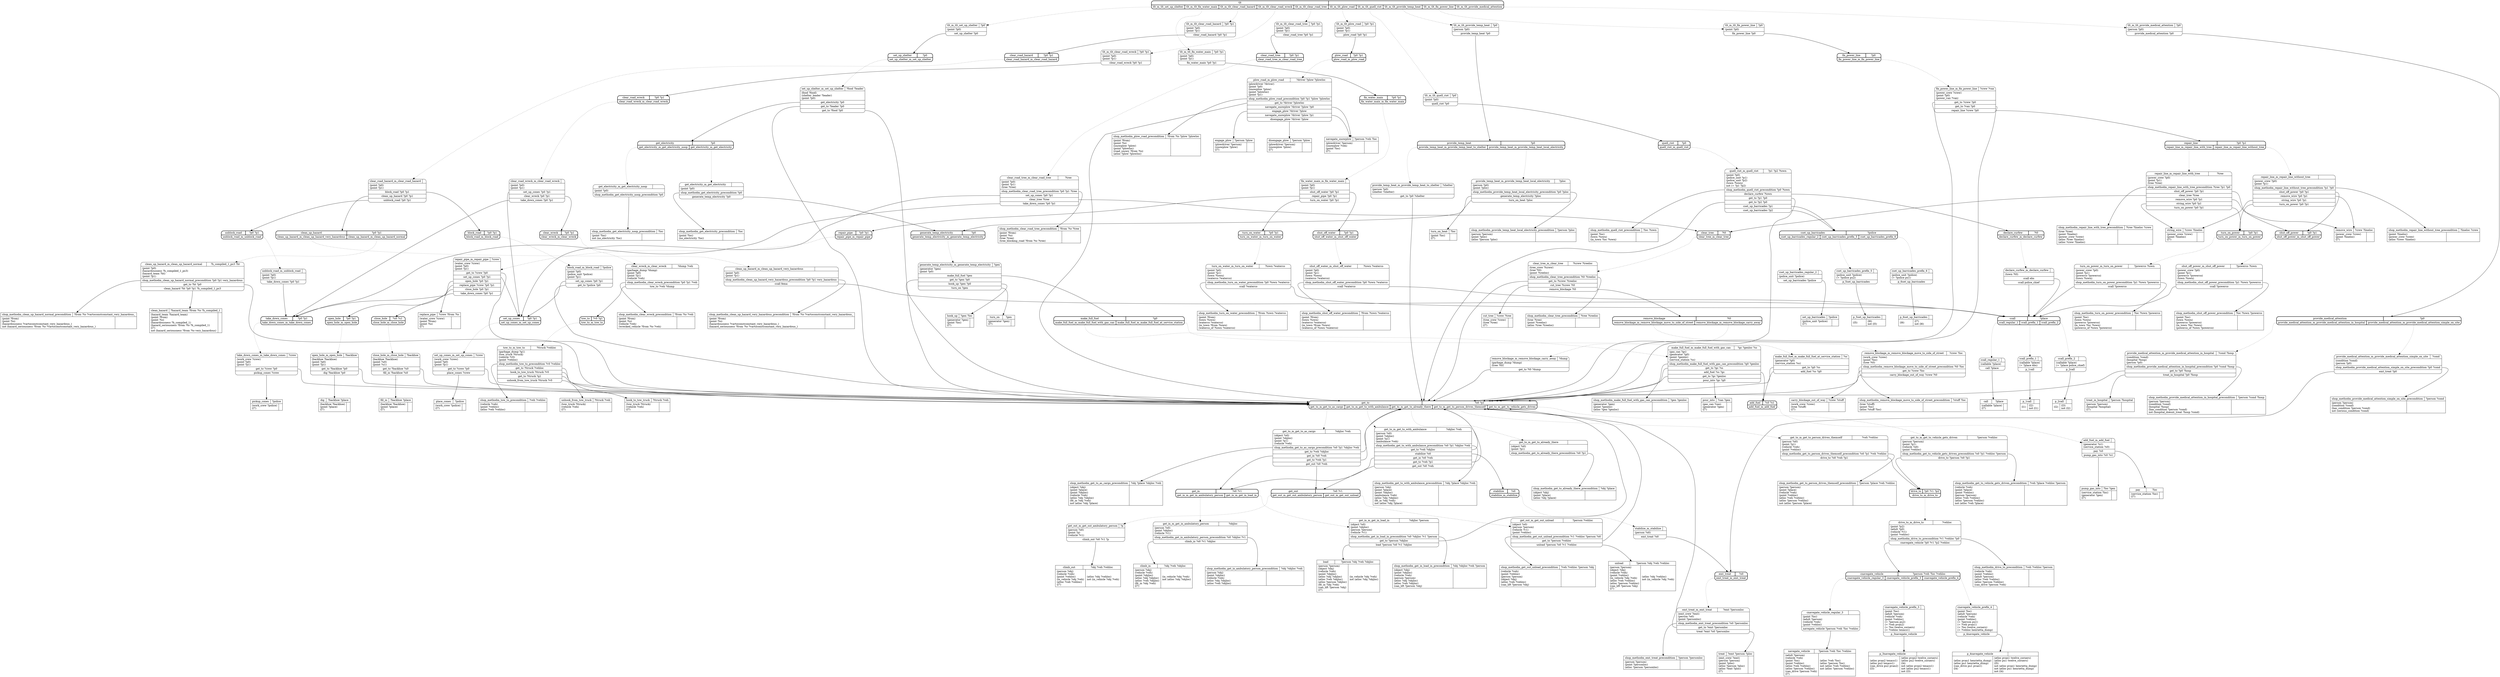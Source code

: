 // Generated by Hype
digraph "somedomain" {
  nodesep=1
  ranksep=1
  // Operators
  "navegate_snowplow" [
    shape=record
    label="{{navegate_snowplow|?person ?veh ?loc}|{(plowdriver ?person)\l(snowplow ?veh)\l(point ?loc)\l(l7)\l|}}"
  ]
  "engage_plow" [
    shape=record
    label="{{engage_plow|?person ?plow}|{(plowdriver ?person)\l(snowplow ?plow)\l(l7)\l|}}"
  ]
  "disengage_plow" [
    shape=record
    label="{{disengage_plow|?person ?plow}|{(plowdriver ?person)\l(snowplow ?plow)\l(l7)\l|}}"
  ]
  "navegate_vehicle" [
    shape=record
    label="{{navegate_vehicle|?person ?veh ?loc ?vehloc}|{(adult ?person)\l(vehicle ?veh)\l(point ?loc)\l(point ?vehloc)\l(atloc ?veh ?vehloc)\l(atloc ?person ?vehloc)\l(can_drive ?person ?veh)\l(l7)\l|(atloc ?veh ?loc)\l(atloc ?person ?loc)\lnot (atloc ?veh ?vehloc)\lnot (atloc ?person ?vehloc)\l}}"
  ]
  "climb_in" [
    shape=record
    label="{{climb_in|?obj ?veh ?objloc}|{(person ?obj)\l(vehicle ?veh)\l(point ?objloc)\l(atloc ?obj ?objloc)\l(atloc ?veh ?objloc)\l(fit_in ?obj ?veh)\l(l7)\l|(in_vehicle ?obj ?veh)\lnot (atloc ?obj ?objloc)\l}}"
  ]
  "climb_out" [
    shape=record
    label="{{climb_out|?obj ?veh ?vehloc}|{(person ?obj)\l(vehicle ?veh)\l(point ?vehloc)\l(in_vehicle ?obj ?veh)\l(atloc ?veh ?vehloc)\l(l7)\l|(atloc ?obj ?vehloc)\lnot (in_vehicle ?obj ?veh)\l}}"
  ]
  "load" [
    shape=record
    label="{{load|?person ?obj ?veh ?objloc}|{(person ?person)\l(object ?obj)\l(vehicle ?veh)\l(point ?objloc)\l(atloc ?obj ?objloc)\l(atloc ?veh ?objloc)\l(atloc ?person ?objloc)\l(fit_in ?obj ?veh)\l(can_lift ?person ?obj)\l(l7)\l|(in_vehicle ?obj ?veh)\lnot (atloc ?obj ?objloc)\l}}"
  ]
  "unload" [
    shape=record
    label="{{unload|?person ?obj ?veh ?vehloc}|{(person ?person)\l(object ?obj)\l(vehicle ?veh)\l(point ?vehloc)\l(in_vehicle ?obj ?veh)\l(atloc ?veh ?vehloc)\l(atloc ?person ?vehloc)\l(can_lift ?person ?obj)\l(l7)\l|(atloc ?obj ?vehloc)\lnot (in_vehicle ?obj ?veh)\l}}"
  ]
  "treat" [
    shape=record
    label="{{treat|?emt ?person ?ploc}|{(emt_crew ?emt)\l(person ?person)\l(point ?ploc)\l(atloc ?person ?ploc)\l(atloc ?emt ?ploc)\l(l7)\l|}}"
  ]
  "treat_in_hospital" [
    shape=record
    label="{{treat_in_hospital|?person ?hospital}|{(person ?person)\l(hospital ?hospital)\l(l7)\l|}}"
  ]
  "call" [
    shape=record
    label="{{call|?place}|{(callable ?place)\l(l7)\l|}}"
  ]
  "remove_wire" [
    shape=record
    label="{{remove_wire|?crew ?lineloc}|{(power_crew ?crew)\l(point ?lineloc)\l(l7)\l|}}"
  ]
  "string_wire" [
    shape=record
    label="{{string_wire|?crew ?lineloc}|{(power_crew ?crew)\l(point ?lineloc)\l(l7)\l|}}"
  ]
  "carry_blockage_out_of_way" [
    shape=record
    label="{{carry_blockage_out_of_way|?crew ?stuff}|{(work_crew ?crew)\l(tree ?stuff)\l(l7)\l|}}"
  ]
  "cut_tree" [
    shape=record
    label="{{cut_tree|?crew ?tree}|{(tree_crew ?crew)\l(tree ?tree)\l(l7)\l|}}"
  ]
  "hook_up" [
    shape=record
    label="{{hook_up|?gen ?loc}|{(generator ?gen)\l(point ?loc)\l(l7)\l|}}"
  ]
  "pour_into" [
    shape=record
    label="{{pour_into|?can ?gen}|{(gas_can ?can)\l(generator ?gen)\l(l7)\l|}}"
  ]
  "turn_on" [
    shape=record
    label="{{turn_on|?gen}|{(generator ?gen)\l(l7)\l|}}"
  ]
  "pay" [
    shape=record
    label="{{pay|?loc}|{(service_station ?loc)\l(l7)\l|}}"
  ]
  "pump_gas_into" [
    shape=record
    label="{{pump_gas_into|?loc ?gen}|{(service_station ?loc)\l(generator ?gen)\l(l7)\l|}}"
  ]
  "turn_on_heat" [
    shape=record
    label="{{turn_on_heat|?loc}|{(point ?loc)\l(l7)\l|}}"
  ]
  "set_up_barricades" [
    shape=record
    label="{{set_up_barricades|?police}|{(police_unit ?police)\l(l7)\l|}}"
  ]
  "place_cones" [
    shape=record
    label="{{place_cones|?police}|{(work_crew ?police)\l(l7)\l|}}"
  ]
  "pickup_cones" [
    shape=record
    label="{{pickup_cones|?police}|{(work_crew ?police)\l(l7)\l|}}"
  ]
  "hook_to_tow_truck" [
    shape=record
    label="{{hook_to_tow_truck|?ttruck ?veh}|{(tow_truck ?ttruck)\l(vehicle ?veh)\l(l7)\l|}}"
  ]
  "unhook_from_tow_truck" [
    shape=record
    label="{{unhook_from_tow_truck|?ttruck ?veh}|{(tow_truck ?ttruck)\l(vehicle ?veh)\l(l7)\l|}}"
  ]
  "dig" [
    shape=record
    label="{{dig|?backhoe ?place}|{(backhoe ?backhoe)\l(point ?place)\l(l7)\l|}}"
  ]
  "fill_in" [
    shape=record
    label="{{fill_in|?backhoe ?place}|{(backhoe ?backhoe)\l(point ?place)\l(l7)\l|}}"
  ]
  "replace_pipe" [
    shape=record
    label="{{replace_pipe|?crew ?from ?to}|{(water_crew ?crew)\l(point ?from)\l(point ?to)\l(l7)\l|}}"
  ]
  "clean_hazard" [
    shape=record
    label="{{clean_hazard|?hazard_team ?from ?to ?h_compiled_1}|{(hazard_team ?hazard_team)\l(point ?from)\l(point ?to)\l(hazardousness ?h_compiled_1)\l(hazard_seriousness ?from ?to ?h_compiled_1)\l(l7)\lnot (hazard_seriousness ?from ?to very_hazardous)\l|}}"
  ]
  "p_1call" [
    shape=record
    label="{{p_1call|}|{(l1)\l|(l2)\lnot (l1)\l}}"
  ]
  "p_2call" [
    shape=record
    label="{{p_2call|}|{(l2)\l|(l3)\lnot (l2)\l}}"
  ]
  "p_3navegate_vehicle" [
    shape=record
    label="{{p_3navegate_vehicle|}|{(atloc pvan2 texaco1)\l(atloc pu2 texaco1)\l(can_drive pu2 pvan2)\l(l3)\l|(atloc pvan2 twelve_corners)\l(atloc pu2 twelve_corners)\l(l4)\lnot (atloc pvan2 texaco1)\lnot (atloc pu2 texaco1)\lnot (l3)\l}}"
  ]
  "p_4navegate_vehicle" [
    shape=record
    label="{{p_4navegate_vehicle|}|{(atloc pvan1 henrietta_dump)\l(atloc pu1 henrietta_dump)\l(can_drive pu1 pvan1)\l(l4)\l|(atloc pvan1 twelve_corners)\l(atloc pu1 twelve_corners)\l(l5)\lnot (atloc pvan1 henrietta_dump)\lnot (atloc pu1 henrietta_dump)\lnot (l4)\l}}"
  ]
  "p_5set_up_barricades" [
    shape=record
    label="{{p_5set_up_barricades|}|{(l5)\l|(l6)\lnot (l5)\l}}"
  ]
  "p_6set_up_barricades" [
    shape=record
    label="{{p_6set_up_barricades|}|{(l6)\l|(l7)\lnot (l6)\l}}"
  ]
  "shop_methodm_clear_road_tree_precondition" [
    shape=record
    label="{{shop_methodm_clear_road_tree_precondition|?from ?to ?tree}|{(point ?from)\l(point ?to)\l(tree ?tree)\l(tree_blocking_road ?from ?to ?tree)\l|}}"
  ]
  "shop_methodm_plow_road_precondition" [
    shape=record
    label="{{shop_methodm_plow_road_precondition|?from ?to ?plow ?plowloc}|{(point ?from)\l(point ?to)\l(snowplow ?plow)\l(point ?plowloc)\l(road_snowy ?from ?to)\l(atloc ?plow ?plowloc)\l|}}"
  ]
  "shop_methodm_quell_riot_precondition" [
    shape=record
    label="{{shop_methodm_quell_riot_precondition|?loc ?town}|{(point ?loc)\l(town ?town)\l(in_town ?loc ?town)\l|}}"
  ]
  "shop_methodm_provide_temp_heat_local_electricity_precondition" [
    shape=record
    label="{{shop_methodm_provide_temp_heat_local_electricity_precondition|?person ?ploc}|{(person ?person)\l(point ?ploc)\l(atloc ?person ?ploc)\l|}}"
  ]
  "shop_methodm_provide_medical_attention_in_hospital_precondition" [
    shape=record
    label="{{shop_methodm_provide_medical_attention_in_hospital_precondition|?person ?cond ?hosp}|{(person ?person)\l(condition ?cond)\l(hospital ?hosp)\l(has_condition ?person ?cond)\lnot (hospital_doesnt_treat ?hosp ?cond)\l|}}"
  ]
  "shop_methodm_provide_medical_attention_simple_on_site_precondition" [
    shape=record
    label="{{shop_methodm_provide_medical_attention_simple_on_site_precondition|?person ?cond}|{(person ?person)\l(condition ?cond)\l(has_condition ?person ?cond)\lnot (serious_condition ?cond)\l|}}"
  ]
  "shop_methodm_clean_up_hazard_very_hazardous_precondition" [
    shape=record
    label="{{shop_methodm_clean_up_hazard_very_hazardous_precondition|?from ?to ?vartoconstconstant_very_hazardous_}|{(point ?from)\l(point ?to)\l(hazardousness ?vartoconstconstant_very_hazardous_)\l(hazard_seriousness ?from ?to ?vartoconstconstant_very_hazardous_)\l|}}"
  ]
  "shop_methodm_clean_up_hazard_normal_precondition" [
    shape=record
    label="{{shop_methodm_clean_up_hazard_normal_precondition|?from ?to ?vartoconstconstant_very_hazardous_}|{(point ?from)\l(point ?to)\l(hazardousness ?vartoconstconstant_very_hazardous_)\lnot (hazard_seriousness ?from ?to ?vartoconstconstant_very_hazardous_)\l|}}"
  ]
  "shop_methodm_get_electricity_noop_precondition" [
    shape=record
    label="{{shop_methodm_get_electricity_noop_precondition|?loc}|{(point ?loc)\lnot (no_electricity ?loc)\l|}}"
  ]
  "shop_methodm_get_electricity_precondition" [
    shape=record
    label="{{shop_methodm_get_electricity_precondition|?loc}|{(point ?loc)\l(no_electricity ?loc)\l|}}"
  ]
  "shop_methodm_clear_wreck_precondition" [
    shape=record
    label="{{shop_methodm_clear_wreck_precondition|?from ?to ?veh}|{(point ?from)\l(point ?to)\l(vehicle ?veh)\l(wrecked_vehicle ?from ?to ?veh)\l|}}"
  ]
  "shop_methodm_tow_to_precondition" [
    shape=record
    label="{{shop_methodm_tow_to_precondition|?veh ?vehloc}|{(vehicle ?veh)\l(point ?vehloc)\l(atloc ?veh ?vehloc)\l|}}"
  ]
  "shop_methodm_clear_tree_precondition" [
    shape=record
    label="{{shop_methodm_clear_tree_precondition|?tree ?treeloc}|{(tree ?tree)\l(point ?treeloc)\l(atloc ?tree ?treeloc)\l|}}"
  ]
  "shop_methodm_remove_blockage_move_to_side_of_street_precondition" [
    shape=record
    label="{{shop_methodm_remove_blockage_move_to_side_of_street_precondition|?stuff ?loc}|{(tree ?stuff)\l(point ?loc)\l(atloc ?stuff ?loc)\l|}}"
  ]
  "shop_methodm_make_full_fuel_with_gas_can_precondition" [
    shape=record
    label="{{shop_methodm_make_full_fuel_with_gas_can_precondition|?gen ?genloc}|{(generator ?gen)\l(point ?genloc)\l(atloc ?gen ?genloc)\l|}}"
  ]
  "shop_methodm_repair_line_with_tree_precondition" [
    shape=record
    label="{{shop_methodm_repair_line_with_tree_precondition|?tree ?lineloc ?crew}|{(tree ?tree)\l(point ?lineloc)\l(power_crew ?crew)\l(atloc ?tree ?lineloc)\l(atloc ?crew ?lineloc)\l|}}"
  ]
  "shop_methodm_repair_line_without_tree_precondition" [
    shape=record
    label="{{shop_methodm_repair_line_without_tree_precondition|?lineloc ?crew}|{(point ?lineloc)\l(power_crew ?crew)\l(atloc ?crew ?lineloc)\l|}}"
  ]
  "shop_methodm_shut_off_power_precondition" [
    shape=record
    label="{{shop_methodm_shut_off_power_precondition|?loc ?town ?powerco}|{(point ?loc)\l(town ?town)\l(powerco ?powerco)\l(in_town ?loc ?town)\l(powerco_of ?town ?powerco)\l|}}"
  ]
  "shop_methodm_turn_on_power_precondition" [
    shape=record
    label="{{shop_methodm_turn_on_power_precondition|?loc ?town ?powerco}|{(point ?loc)\l(town ?town)\l(powerco ?powerco)\l(in_town ?loc ?town)\l(powerco_of ?town ?powerco)\l|}}"
  ]
  "shop_methodm_shut_off_water_precondition" [
    shape=record
    label="{{shop_methodm_shut_off_water_precondition|?from ?town ?waterco}|{(point ?from)\l(town ?town)\l(waterco ?waterco)\l(in_town ?from ?town)\l(waterco_of ?town ?waterco)\l|}}"
  ]
  "shop_methodm_turn_on_water_precondition" [
    shape=record
    label="{{shop_methodm_turn_on_water_precondition|?from ?town ?waterco}|{(point ?from)\l(town ?town)\l(waterco ?waterco)\l(in_town ?from ?town)\l(waterco_of ?town ?waterco)\l|}}"
  ]
  "shop_methodm_emt_treat_precondition" [
    shape=record
    label="{{shop_methodm_emt_treat_precondition|?person ?personloc}|{(person ?person)\l(point ?personloc)\l(atloc ?person ?personloc)\l|}}"
  ]
  "shop_methodm_get_to_already_there_precondition" [
    shape=record
    label="{{shop_methodm_get_to_already_there_precondition|?obj ?place}|{(object ?obj)\l(point ?place)\l(atloc ?obj ?place)\l|}}"
  ]
  "shop_methodm_get_to_person_drives_themself_precondition" [
    shape=record
    label="{{shop_methodm_get_to_person_drives_themself_precondition|?person ?place ?veh ?vehloc}|{(person ?person)\l(point ?place)\l(vehicle ?veh)\l(point ?vehloc)\l(atloc ?veh ?vehloc)\l(atloc ?person ?vehloc)\lnot (atloc ?person ?place)\l|}}"
  ]
  "shop_methodm_get_to_vehicle_gets_driven_precondition" [
    shape=record
    label="{{shop_methodm_get_to_vehicle_gets_driven_precondition|?veh ?place ?vehloc ?person}|{(vehicle ?veh)\l(point ?place)\l(point ?vehloc)\l(person ?person)\l(atloc ?veh ?vehloc)\l(atloc ?person ?vehloc)\lnot (atloc ?veh ?place)\l|}}"
  ]
  "shop_methodm_get_to_as_cargo_precondition" [
    shape=record
    label="{{shop_methodm_get_to_as_cargo_precondition|?obj ?place ?objloc ?veh}|{(object ?obj)\l(point ?place)\l(point ?objloc)\l(vehicle ?veh)\l(atloc ?obj ?objloc)\l(fit_in ?obj ?veh)\lnot (atloc ?obj ?place)\l|}}"
  ]
  "shop_methodm_get_to_with_ambulance_precondition" [
    shape=record
    label="{{shop_methodm_get_to_with_ambulance_precondition|?obj ?place ?objloc ?veh}|{(person ?obj)\l(point ?place)\l(point ?objloc)\l(ambulance ?veh)\l(atloc ?obj ?objloc)\l(fit_in ?obj ?veh)\lnot (atloc ?obj ?place)\l|}}"
  ]
  "shop_methodm_drive_to_precondition" [
    shape=record
    label="{{shop_methodm_drive_to_precondition|?veh ?vehloc ?person}|{(vehicle ?veh)\l(point ?vehloc)\l(adult ?person)\l(atloc ?veh ?vehloc)\l(atloc ?person ?vehloc)\l(can_drive ?person ?veh)\l|}}"
  ]
  "shop_methodm_get_in_ambulatory_person_precondition" [
    shape=record
    label="{{shop_methodm_get_in_ambulatory_person_precondition|?obj ?objloc ?veh}|{(person ?obj)\l(point ?objloc)\l(vehicle ?veh)\l(atloc ?obj ?objloc)\l(atloc ?veh ?objloc)\l|}}"
  ]
  "shop_methodm_get_in_load_in_precondition" [
    shape=record
    label="{{shop_methodm_get_in_load_in_precondition|?obj ?objloc ?veh ?person}|{(object ?obj)\l(point ?objloc)\l(vehicle ?veh)\l(person ?person)\l(atloc ?obj ?objloc)\l(atloc ?veh ?objloc)\l(can_lift ?person ?obj)\l|}}"
  ]
  "shop_methodm_get_out_unload_precondition" [
    shape=record
    label="{{shop_methodm_get_out_unload_precondition|?veh ?vehloc ?person ?obj}|{(vehicle ?veh)\l(point ?vehloc)\l(person ?person)\l(object ?obj)\l(atloc ?veh ?vehloc)\l(can_lift ?person ?obj)\l|}}"
  ]
  // Methods
  "tlt" [
    shape=Mrecord
    style=bold
    label="{{tlt|}|{<n0>tlt_m_tlt_set_up_shelter|<n1>tlt_m_tlt_fix_water_main|<n2>tlt_m_tlt_clear_road_hazard|<n3>tlt_m_tlt_clear_road_wreck|<n4>tlt_m_tlt_clear_road_tree|<n5>tlt_m_tlt_plow_road|<n6>tlt_m_tlt_quell_riot|<n7>tlt_m_tlt_provide_temp_heat|<n8>tlt_m_tlt_fix_power_line|<n9>tlt_m_tlt_provide_medical_attention}}"
  ]
  "label_tlt_m_tlt_set_up_shelter" [
    shape=Mrecord
    label="{{tlt_m_tlt_set_up_shelter|?p0}|(point ?p0)\l|<n0>set_up_shelter ?p0}"
  ]
  "tlt":n0 -> "label_tlt_m_tlt_set_up_shelter" [style=dotted]
  "label_tlt_m_tlt_set_up_shelter":n0 -> "set_up_shelter"
  "label_tlt_m_tlt_fix_water_main" [
    shape=Mrecord
    label="{{tlt_m_tlt_fix_water_main|?p0 ?p1}|(point ?p0)\l(point ?p1)\l|<n0>fix_water_main ?p0 ?p1}"
  ]
  "tlt":n1 -> "label_tlt_m_tlt_fix_water_main" [style=dotted]
  "label_tlt_m_tlt_fix_water_main":n0 -> "fix_water_main"
  "label_tlt_m_tlt_clear_road_hazard" [
    shape=Mrecord
    label="{{tlt_m_tlt_clear_road_hazard|?p0 ?p1}|(point ?p0)\l(point ?p1)\l|<n0>clear_road_hazard ?p0 ?p1}"
  ]
  "tlt":n2 -> "label_tlt_m_tlt_clear_road_hazard" [style=dotted]
  "label_tlt_m_tlt_clear_road_hazard":n0 -> "clear_road_hazard"
  "label_tlt_m_tlt_clear_road_wreck" [
    shape=Mrecord
    label="{{tlt_m_tlt_clear_road_wreck|?p0 ?p1}|(point ?p0)\l(point ?p1)\l|<n0>clear_road_wreck ?p0 ?p1}"
  ]
  "tlt":n3 -> "label_tlt_m_tlt_clear_road_wreck" [style=dotted]
  "label_tlt_m_tlt_clear_road_wreck":n0 -> "clear_road_wreck"
  "label_tlt_m_tlt_clear_road_tree" [
    shape=Mrecord
    label="{{tlt_m_tlt_clear_road_tree|?p0 ?p1}|(point ?p0)\l(point ?p1)\l|<n0>clear_road_tree ?p0 ?p1}"
  ]
  "tlt":n4 -> "label_tlt_m_tlt_clear_road_tree" [style=dotted]
  "label_tlt_m_tlt_clear_road_tree":n0 -> "clear_road_tree"
  "label_tlt_m_tlt_plow_road" [
    shape=Mrecord
    label="{{tlt_m_tlt_plow_road|?p0 ?p1}|(point ?p0)\l(point ?p1)\l|<n0>plow_road ?p0 ?p1}"
  ]
  "tlt":n5 -> "label_tlt_m_tlt_plow_road" [style=dotted]
  "label_tlt_m_tlt_plow_road":n0 -> "plow_road"
  "label_tlt_m_tlt_quell_riot" [
    shape=Mrecord
    label="{{tlt_m_tlt_quell_riot|?p0}|(point ?p0)\l|<n0>quell_riot ?p0}"
  ]
  "tlt":n6 -> "label_tlt_m_tlt_quell_riot" [style=dotted]
  "label_tlt_m_tlt_quell_riot":n0 -> "quell_riot"
  "label_tlt_m_tlt_provide_temp_heat" [
    shape=Mrecord
    label="{{tlt_m_tlt_provide_temp_heat|?p0}|(person ?p0)\l|<n0>provide_temp_heat ?p0}"
  ]
  "tlt":n7 -> "label_tlt_m_tlt_provide_temp_heat" [style=dotted]
  "label_tlt_m_tlt_provide_temp_heat":n0 -> "provide_temp_heat"
  "label_tlt_m_tlt_fix_power_line" [
    shape=Mrecord
    label="{{tlt_m_tlt_fix_power_line|?p0}|(point ?p0)\l|<n0>fix_power_line ?p0}"
  ]
  "tlt":n8 -> "label_tlt_m_tlt_fix_power_line" [style=dotted]
  "label_tlt_m_tlt_fix_power_line":n0 -> "fix_power_line"
  "label_tlt_m_tlt_provide_medical_attention" [
    shape=Mrecord
    label="{{tlt_m_tlt_provide_medical_attention|?p0}|(person ?p0)\l|<n0>provide_medical_attention ?p0}"
  ]
  "tlt":n9 -> "label_tlt_m_tlt_provide_medical_attention" [style=dotted]
  "label_tlt_m_tlt_provide_medical_attention":n0 -> "provide_medical_attention"
  "set_up_shelter" [
    shape=Mrecord
    style=bold
    label="{{set_up_shelter|?p0}|{<n0>set_up_shelter_m_set_up_shelter}}"
  ]
  "label_set_up_shelter_m_set_up_shelter" [
    shape=Mrecord
    label="{{set_up_shelter_m_set_up_shelter|?food ?leader}|(food ?food)\l(shelter_leader ?leader)\l(point ?p0)\l|<n0>get_electricity ?p0|<n1>get_to ?leader ?p0|<n2>get_to ?food ?p0}"
  ]
  "set_up_shelter":n0 -> "label_set_up_shelter_m_set_up_shelter" [style=dotted]
  "label_set_up_shelter_m_set_up_shelter":n0 -> "get_electricity"
  "label_set_up_shelter_m_set_up_shelter":n1 -> "get_to"
  "label_set_up_shelter_m_set_up_shelter":n2 -> "get_to"
  "fix_water_main" [
    shape=Mrecord
    style=bold
    label="{{fix_water_main|?p0 ?p1}|{<n0>fix_water_main_m_fix_water_main}}"
  ]
  "label_fix_water_main_m_fix_water_main" [
    shape=Mrecord
    label="{{fix_water_main_m_fix_water_main|}|(point ?p0)\l(point ?p1)\l|<n0>shut_off_water ?p0 ?p1|<n1>repair_pipe ?p0 ?p1|<n2>turn_on_water ?p0 ?p1}"
  ]
  "fix_water_main":n0 -> "label_fix_water_main_m_fix_water_main" [style=dotted]
  "label_fix_water_main_m_fix_water_main":n0 -> "shut_off_water"
  "label_fix_water_main_m_fix_water_main":n1 -> "repair_pipe"
  "label_fix_water_main_m_fix_water_main":n2 -> "turn_on_water"
  "clear_road_hazard" [
    shape=Mrecord
    style=bold
    label="{{clear_road_hazard|?p0 ?p1}|{<n0>clear_road_hazard_m_clear_road_hazard}}"
  ]
  "label_clear_road_hazard_m_clear_road_hazard" [
    shape=Mrecord
    label="{{clear_road_hazard_m_clear_road_hazard|}|(point ?p0)\l(point ?p1)\l|<n0>block_road ?p0 ?p1|<n1>clean_up_hazard ?p0 ?p1|<n2>unblock_road ?p0 ?p1}"
  ]
  "clear_road_hazard":n0 -> "label_clear_road_hazard_m_clear_road_hazard" [style=dotted]
  "label_clear_road_hazard_m_clear_road_hazard":n0 -> "block_road"
  "label_clear_road_hazard_m_clear_road_hazard":n1 -> "clean_up_hazard"
  "label_clear_road_hazard_m_clear_road_hazard":n2 -> "unblock_road"
  "clear_road_wreck" [
    shape=Mrecord
    style=bold
    label="{{clear_road_wreck|?p0 ?p1}|{<n0>clear_road_wreck_m_clear_road_wreck}}"
  ]
  "label_clear_road_wreck_m_clear_road_wreck" [
    shape=Mrecord
    label="{{clear_road_wreck_m_clear_road_wreck|}|(point ?p0)\l(point ?p1)\l|<n0>set_up_cones ?p0 ?p1|<n1>clear_wreck ?p0 ?p1|<n2>take_down_cones ?p0 ?p1}"
  ]
  "clear_road_wreck":n0 -> "label_clear_road_wreck_m_clear_road_wreck" [style=dotted]
  "label_clear_road_wreck_m_clear_road_wreck":n0 -> "set_up_cones"
  "label_clear_road_wreck_m_clear_road_wreck":n1 -> "clear_wreck"
  "label_clear_road_wreck_m_clear_road_wreck":n2 -> "take_down_cones"
  "clear_road_tree" [
    shape=Mrecord
    style=bold
    label="{{clear_road_tree|?p0 ?p1}|{<n0>clear_road_tree_m_clear_road_tree}}"
  ]
  "label_clear_road_tree_m_clear_road_tree" [
    shape=Mrecord
    label="{{clear_road_tree_m_clear_road_tree|?tree}|(point ?p0)\l(point ?p1)\l(tree ?tree)\l|<n0>shop_methodm_clear_road_tree_precondition ?p0 ?p1 ?tree|<n1>set_up_cones ?p0 ?p1|<n2>clear_tree ?tree|<n3>take_down_cones ?p0 ?p1}"
  ]
  "clear_road_tree":n0 -> "label_clear_road_tree_m_clear_road_tree" [style=dotted]
  "label_clear_road_tree_m_clear_road_tree":n0 -> "shop_methodm_clear_road_tree_precondition"
  "label_clear_road_tree_m_clear_road_tree":n1 -> "set_up_cones"
  "label_clear_road_tree_m_clear_road_tree":n2 -> "clear_tree"
  "label_clear_road_tree_m_clear_road_tree":n3 -> "take_down_cones"
  "plow_road" [
    shape=Mrecord
    style=bold
    label="{{plow_road|?p0 ?p1}|{<n0>plow_road_m_plow_road}}"
  ]
  "label_plow_road_m_plow_road" [
    shape=Mrecord
    label="{{plow_road_m_plow_road|?driver ?plow ?plowloc}|(plowdriver ?driver)\l(point ?p0)\l(snowplow ?plow)\l(point ?plowloc)\l(point ?p1)\l|<n0>shop_methodm_plow_road_precondition ?p0 ?p1 ?plow ?plowloc|<n1>get_to ?driver ?plowloc|<n2>navegate_snowplow ?driver ?plow ?p0|<n3>engage_plow ?driver ?plow|<n4>navegate_snowplow ?driver ?plow ?p1|<n5>disengage_plow ?driver ?plow}"
  ]
  "plow_road":n0 -> "label_plow_road_m_plow_road" [style=dotted]
  "label_plow_road_m_plow_road":n0 -> "shop_methodm_plow_road_precondition"
  "label_plow_road_m_plow_road":n1 -> "get_to"
  "label_plow_road_m_plow_road":n2 -> "navegate_snowplow"
  "label_plow_road_m_plow_road":n3 -> "engage_plow"
  "label_plow_road_m_plow_road":n4 -> "navegate_snowplow"
  "label_plow_road_m_plow_road":n5 -> "disengage_plow"
  "quell_riot" [
    shape=Mrecord
    style=bold
    label="{{quell_riot|?p0}|{<n0>quell_riot_m_quell_riot}}"
  ]
  "label_quell_riot_m_quell_riot" [
    shape=Mrecord
    label="{{quell_riot_m_quell_riot|?p1 ?p2 ?town}|(point ?p0)\l(police_unit ?p1)\l(police_unit ?p2)\l(town ?town)\lnot (= ?p1 ?p2)\l|<n0>shop_methodm_quell_riot_precondition ?p0 ?town|<n1>declare_curfew ?town|<n2>get_to ?p1 ?p0|<n3>get_to ?p2 ?p0|<n4>cset_up_barricades ?p1|<n5>cset_up_barricades ?p2}"
  ]
  "quell_riot":n0 -> "label_quell_riot_m_quell_riot" [style=dotted]
  "label_quell_riot_m_quell_riot":n0 -> "shop_methodm_quell_riot_precondition"
  "label_quell_riot_m_quell_riot":n1 -> "declare_curfew"
  "label_quell_riot_m_quell_riot":n2 -> "get_to"
  "label_quell_riot_m_quell_riot":n3 -> "get_to"
  "label_quell_riot_m_quell_riot":n4 -> "cset_up_barricades"
  "label_quell_riot_m_quell_riot":n5 -> "cset_up_barricades"
  "provide_temp_heat" [
    shape=Mrecord
    style=bold
    label="{{provide_temp_heat|?p0}|{<n0>provide_temp_heat_m_provide_temp_heat_to_shelter|<n1>provide_temp_heat_m_provide_temp_heat_local_electricity}}"
  ]
  "label_provide_temp_heat_m_provide_temp_heat_to_shelter" [
    shape=Mrecord
    label="{{provide_temp_heat_m_provide_temp_heat_to_shelter|?shelter}|(person ?p0)\l(shelter ?shelter)\l|<n0>get_to ?p0 ?shelter}"
  ]
  "provide_temp_heat":n0 -> "label_provide_temp_heat_m_provide_temp_heat_to_shelter" [style=dotted]
  "label_provide_temp_heat_m_provide_temp_heat_to_shelter":n0 -> "get_to"
  "label_provide_temp_heat_m_provide_temp_heat_local_electricity" [
    shape=Mrecord
    label="{{provide_temp_heat_m_provide_temp_heat_local_electricity|?ploc}|(person ?p0)\l(point ?ploc)\l|<n0>shop_methodm_provide_temp_heat_local_electricity_precondition ?p0 ?ploc|<n1>generate_temp_electricity ?ploc|<n2>turn_on_heat ?ploc}"
  ]
  "provide_temp_heat":n1 -> "label_provide_temp_heat_m_provide_temp_heat_local_electricity" [style=dotted]
  "label_provide_temp_heat_m_provide_temp_heat_local_electricity":n0 -> "shop_methodm_provide_temp_heat_local_electricity_precondition"
  "label_provide_temp_heat_m_provide_temp_heat_local_electricity":n1 -> "generate_temp_electricity"
  "label_provide_temp_heat_m_provide_temp_heat_local_electricity":n2 -> "turn_on_heat"
  "fix_power_line" [
    shape=Mrecord
    style=bold
    label="{{fix_power_line|?p0}|{<n0>fix_power_line_m_fix_power_line}}"
  ]
  "label_fix_power_line_m_fix_power_line" [
    shape=Mrecord
    label="{{fix_power_line_m_fix_power_line|?crew ?van}|(power_crew ?crew)\l(point ?p0)\l(power_van ?van)\l|<n0>get_to ?crew ?p0|<n1>get_to ?van ?p0|<n2>repair_line ?crew ?p0}"
  ]
  "fix_power_line":n0 -> "label_fix_power_line_m_fix_power_line" [style=dotted]
  "label_fix_power_line_m_fix_power_line":n0 -> "get_to"
  "label_fix_power_line_m_fix_power_line":n1 -> "get_to"
  "label_fix_power_line_m_fix_power_line":n2 -> "repair_line"
  "provide_medical_attention" [
    shape=Mrecord
    style=bold
    label="{{provide_medical_attention|?p0}|{<n0>provide_medical_attention_m_provide_medical_attention_in_hospital|<n1>provide_medical_attention_m_provide_medical_attention_simple_on_site}}"
  ]
  "label_provide_medical_attention_m_provide_medical_attention_in_hospital" [
    shape=Mrecord
    label="{{provide_medical_attention_m_provide_medical_attention_in_hospital|?cond ?hosp}|(condition ?cond)\l(hospital ?hosp)\l(person ?p0)\l|<n0>shop_methodm_provide_medical_attention_in_hospital_precondition ?p0 ?cond ?hosp|<n1>get_to ?p0 ?hosp|<n2>treat_in_hospital ?p0 ?hosp}"
  ]
  "provide_medical_attention":n0 -> "label_provide_medical_attention_m_provide_medical_attention_in_hospital" [style=dotted]
  "label_provide_medical_attention_m_provide_medical_attention_in_hospital":n0 -> "shop_methodm_provide_medical_attention_in_hospital_precondition"
  "label_provide_medical_attention_m_provide_medical_attention_in_hospital":n1 -> "get_to"
  "label_provide_medical_attention_m_provide_medical_attention_in_hospital":n2 -> "treat_in_hospital"
  "label_provide_medical_attention_m_provide_medical_attention_simple_on_site" [
    shape=Mrecord
    label="{{provide_medical_attention_m_provide_medical_attention_simple_on_site|?cond}|(condition ?cond)\l(person ?p0)\l|<n0>shop_methodm_provide_medical_attention_simple_on_site_precondition ?p0 ?cond|<n1>emt_treat ?p0}"
  ]
  "provide_medical_attention":n1 -> "label_provide_medical_attention_m_provide_medical_attention_simple_on_site" [style=dotted]
  "label_provide_medical_attention_m_provide_medical_attention_simple_on_site":n0 -> "shop_methodm_provide_medical_attention_simple_on_site_precondition"
  "label_provide_medical_attention_m_provide_medical_attention_simple_on_site":n1 -> "emt_treat"
  "turn_on_power" [
    shape=Mrecord
    style=bold
    label="{{turn_on_power|?p0 ?p1}|{<n0>turn_on_power_m_turn_on_power}}"
  ]
  "label_turn_on_power_m_turn_on_power" [
    shape=Mrecord
    label="{{turn_on_power_m_turn_on_power|?powerco ?town}|(power_crew ?p0)\l(point ?p1)\l(powerco ?powerco)\l(town ?town)\l|<n0>shop_methodm_turn_on_power_precondition ?p1 ?town ?powerco|<n1>ccall ?powerco}"
  ]
  "turn_on_power":n0 -> "label_turn_on_power_m_turn_on_power" [style=dotted]
  "label_turn_on_power_m_turn_on_power":n0 -> "shop_methodm_turn_on_power_precondition"
  "label_turn_on_power_m_turn_on_power":n1 -> "ccall"
  "clear_tree" [
    shape=Mrecord
    style=bold
    label="{{clear_tree|?t0}|{<n0>clear_tree_m_clear_tree}}"
  ]
  "label_clear_tree_m_clear_tree" [
    shape=Mrecord
    label="{{clear_tree_m_clear_tree|?tcrew ?treeloc}|(tree_crew ?tcrew)\l(tree ?t0)\l(point ?treeloc)\l|<n0>shop_methodm_clear_tree_precondition ?t0 ?treeloc|<n1>get_to ?tcrew ?treeloc|<n2>cut_tree ?tcrew ?t0|<n3>remove_blockage ?t0}"
  ]
  "clear_tree":n0 -> "label_clear_tree_m_clear_tree" [style=dotted]
  "label_clear_tree_m_clear_tree":n0 -> "shop_methodm_clear_tree_precondition"
  "label_clear_tree_m_clear_tree":n1 -> "get_to"
  "label_clear_tree_m_clear_tree":n2 -> "cut_tree"
  "label_clear_tree_m_clear_tree":n3 -> "remove_blockage"
  "close_hole" [
    shape=Mrecord
    style=bold
    label="{{close_hole|?u0 ?u1}|{<n0>close_hole_m_close_hole}}"
  ]
  "label_close_hole_m_close_hole" [
    shape=Mrecord
    label="{{close_hole_m_close_hole|?backhoe}|(backhoe ?backhoe)\l(point ?u0)\l(point ?u1)\l|<n0>get_to ?backhoe ?u0|<n1>fill_in ?backhoe ?u0}"
  ]
  "close_hole":n0 -> "label_close_hole_m_close_hole" [style=dotted]
  "label_close_hole_m_close_hole":n0 -> "get_to"
  "label_close_hole_m_close_hole":n1 -> "fill_in"
  "clear_wreck" [
    shape=Mrecord
    style=bold
    label="{{clear_wreck|?p0 ?p1}|{<n0>clear_wreck_m_clear_wreck}}"
  ]
  "label_clear_wreck_m_clear_wreck" [
    shape=Mrecord
    label="{{clear_wreck_m_clear_wreck|?dump ?veh}|(garbage_dump ?dump)\l(point ?p0)\l(point ?p1)\l(vehicle ?veh)\l|<n0>shop_methodm_clear_wreck_precondition ?p0 ?p1 ?veh|<n1>tow_to ?veh ?dump}"
  ]
  "clear_wreck":n0 -> "label_clear_wreck_m_clear_wreck" [style=dotted]
  "label_clear_wreck_m_clear_wreck":n0 -> "shop_methodm_clear_wreck_precondition"
  "label_clear_wreck_m_clear_wreck":n1 -> "tow_to"
  "set_up_cones" [
    shape=Mrecord
    style=bold
    label="{{set_up_cones|?p0 ?p1}|{<n0>set_up_cones_m_set_up_cones}}"
  ]
  "label_set_up_cones_m_set_up_cones" [
    shape=Mrecord
    label="{{set_up_cones_m_set_up_cones|?crew}|(work_crew ?crew)\l(point ?p0)\l(point ?p1)\l|<n0>get_to ?crew ?p0|<n1>place_cones ?crew}"
  ]
  "set_up_cones":n0 -> "label_set_up_cones_m_set_up_cones" [style=dotted]
  "label_set_up_cones_m_set_up_cones":n0 -> "get_to"
  "label_set_up_cones_m_set_up_cones":n1 -> "place_cones"
  "get_in" [
    shape=Mrecord
    style=bold
    label="{{get_in|?o0 ?v1}|{<n0>get_in_m_get_in_ambulatory_person|<n1>get_in_m_get_in_load_in}}"
  ]
  "label_get_in_m_get_in_ambulatory_person" [
    shape=Mrecord
    label="{{get_in_m_get_in_ambulatory_person|?objloc}|(person ?o0)\l(point ?objloc)\l(vehicle ?v1)\l|<n0>shop_methodm_get_in_ambulatory_person_precondition ?o0 ?objloc ?v1|<n1>climb_in ?o0 ?v1 ?objloc}"
  ]
  "get_in":n0 -> "label_get_in_m_get_in_ambulatory_person" [style=dotted]
  "label_get_in_m_get_in_ambulatory_person":n0 -> "shop_methodm_get_in_ambulatory_person_precondition"
  "label_get_in_m_get_in_ambulatory_person":n1 -> "climb_in"
  "label_get_in_m_get_in_load_in" [
    shape=Mrecord
    label="{{get_in_m_get_in_load_in|?objloc ?person}|(object ?o0)\l(point ?objloc)\l(person ?person)\l(vehicle ?v1)\l|<n0>shop_methodm_get_in_load_in_precondition ?o0 ?objloc ?v1 ?person|<n1>get_to ?person ?objloc|<n2>load ?person ?o0 ?v1 ?objloc}"
  ]
  "get_in":n1 -> "label_get_in_m_get_in_load_in" [style=dotted]
  "label_get_in_m_get_in_load_in":n0 -> "shop_methodm_get_in_load_in_precondition"
  "label_get_in_m_get_in_load_in":n1 -> "get_to"
  "label_get_in_m_get_in_load_in":n2 -> "load"
  "get_to" [
    shape=Mrecord
    style=bold
    label="{{get_to|?o0 ?p1}|{<n0>get_to_m_get_to_as_cargo|<n1>get_to_m_get_to_with_ambulance|<n2>get_to_m_get_to_already_there|<n3>get_to_m_get_to_person_drives_themself|<n4>get_to_m_get_to_vehicle_gets_driven}}"
  ]
  "label_get_to_m_get_to_as_cargo" [
    shape=Mrecord
    label="{{get_to_m_get_to_as_cargo|?objloc ?veh}|(object ?o0)\l(point ?objloc)\l(point ?p1)\l(vehicle ?veh)\l|<n0>shop_methodm_get_to_as_cargo_precondition ?o0 ?p1 ?objloc ?veh|<n1>get_to ?veh ?objloc|<n2>get_in ?o0 ?veh|<n3>get_to ?veh ?p1|<n4>get_out ?o0 ?veh}"
  ]
  "get_to":n0 -> "label_get_to_m_get_to_as_cargo" [style=dotted]
  "label_get_to_m_get_to_as_cargo":n0 -> "shop_methodm_get_to_as_cargo_precondition"
  "label_get_to_m_get_to_as_cargo":n1 -> "get_to"
  "label_get_to_m_get_to_as_cargo":n2 -> "get_in"
  "label_get_to_m_get_to_as_cargo":n3 -> "get_to"
  "label_get_to_m_get_to_as_cargo":n4 -> "get_out"
  "label_get_to_m_get_to_with_ambulance" [
    shape=Mrecord
    label="{{get_to_m_get_to_with_ambulance|?objloc ?veh}|(person ?o0)\l(point ?objloc)\l(point ?p1)\l(ambulance ?veh)\l|<n0>shop_methodm_get_to_with_ambulance_precondition ?o0 ?p1 ?objloc ?veh|<n1>get_to ?veh ?objloc|<n2>stabilize ?o0|<n3>get_in ?o0 ?veh|<n4>get_to ?veh ?p1|<n5>get_out ?o0 ?veh}"
  ]
  "get_to":n1 -> "label_get_to_m_get_to_with_ambulance" [style=dotted]
  "label_get_to_m_get_to_with_ambulance":n0 -> "shop_methodm_get_to_with_ambulance_precondition"
  "label_get_to_m_get_to_with_ambulance":n1 -> "get_to"
  "label_get_to_m_get_to_with_ambulance":n2 -> "stabilize"
  "label_get_to_m_get_to_with_ambulance":n3 -> "get_in"
  "label_get_to_m_get_to_with_ambulance":n4 -> "get_to"
  "label_get_to_m_get_to_with_ambulance":n5 -> "get_out"
  "label_get_to_m_get_to_already_there" [
    shape=Mrecord
    label="{{get_to_m_get_to_already_there|}|(object ?o0)\l(point ?p1)\l|<n0>shop_methodm_get_to_already_there_precondition ?o0 ?p1}"
  ]
  "get_to":n2 -> "label_get_to_m_get_to_already_there" [style=dotted]
  "label_get_to_m_get_to_already_there":n0 -> "shop_methodm_get_to_already_there_precondition"
  "label_get_to_m_get_to_person_drives_themself" [
    shape=Mrecord
    label="{{get_to_m_get_to_person_drives_themself|?veh ?vehloc}|(person ?o0)\l(point ?p1)\l(vehicle ?veh)\l(point ?vehloc)\l|<n0>shop_methodm_get_to_person_drives_themself_precondition ?o0 ?p1 ?veh ?vehloc|<n1>drive_to ?o0 ?veh ?p1}"
  ]
  "get_to":n3 -> "label_get_to_m_get_to_person_drives_themself" [style=dotted]
  "label_get_to_m_get_to_person_drives_themself":n0 -> "shop_methodm_get_to_person_drives_themself_precondition"
  "label_get_to_m_get_to_person_drives_themself":n1 -> "drive_to"
  "label_get_to_m_get_to_vehicle_gets_driven" [
    shape=Mrecord
    label="{{get_to_m_get_to_vehicle_gets_driven|?person ?vehloc}|(person ?person)\l(point ?p1)\l(vehicle ?o0)\l(point ?vehloc)\l|<n0>shop_methodm_get_to_vehicle_gets_driven_precondition ?o0 ?p1 ?vehloc ?person|<n1>drive_to ?person ?o0 ?p1}"
  ]
  "get_to":n4 -> "label_get_to_m_get_to_vehicle_gets_driven" [style=dotted]
  "label_get_to_m_get_to_vehicle_gets_driven":n0 -> "shop_methodm_get_to_vehicle_gets_driven_precondition"
  "label_get_to_m_get_to_vehicle_gets_driven":n1 -> "drive_to"
  "remove_blockage" [
    shape=Mrecord
    style=bold
    label="{{remove_blockage|?t0}|{<n0>remove_blockage_m_remove_blockage_move_to_side_of_street|<n1>remove_blockage_m_remove_blockage_carry_away}}"
  ]
  "label_remove_blockage_m_remove_blockage_move_to_side_of_street" [
    shape=Mrecord
    label="{{remove_blockage_m_remove_blockage_move_to_side_of_street|?crew ?loc}|(work_crew ?crew)\l(point ?loc)\l(tree ?t0)\l|<n0>shop_methodm_remove_blockage_move_to_side_of_street_precondition ?t0 ?loc|<n1>get_to ?crew ?loc|<n2>carry_blockage_out_of_way ?crew ?t0}"
  ]
  "remove_blockage":n0 -> "label_remove_blockage_m_remove_blockage_move_to_side_of_street" [style=dotted]
  "label_remove_blockage_m_remove_blockage_move_to_side_of_street":n0 -> "shop_methodm_remove_blockage_move_to_side_of_street_precondition"
  "label_remove_blockage_m_remove_blockage_move_to_side_of_street":n1 -> "get_to"
  "label_remove_blockage_m_remove_blockage_move_to_side_of_street":n2 -> "carry_blockage_out_of_way"
  "label_remove_blockage_m_remove_blockage_carry_away" [
    shape=Mrecord
    label="{{remove_blockage_m_remove_blockage_carry_away|?dump}|(garbage_dump ?dump)\l(tree ?t0)\l|<n0>get_to ?t0 ?dump}"
  ]
  "remove_blockage":n1 -> "label_remove_blockage_m_remove_blockage_carry_away" [style=dotted]
  "label_remove_blockage_m_remove_blockage_carry_away":n0 -> "get_to"
  "block_road" [
    shape=Mrecord
    style=bold
    label="{{block_road|?p0 ?p1}|{<n0>block_road_m_block_road}}"
  ]
  "label_block_road_m_block_road" [
    shape=Mrecord
    label="{{block_road_m_block_road|?police}|(point ?p0)\l(police_unit ?police)\l(point ?p1)\l|<n0>set_up_cones ?p0 ?p1|<n1>get_to ?police ?p0}"
  ]
  "block_road":n0 -> "label_block_road_m_block_road" [style=dotted]
  "label_block_road_m_block_road":n0 -> "set_up_cones"
  "label_block_road_m_block_road":n1 -> "get_to"
  "take_down_cones" [
    shape=Mrecord
    style=bold
    label="{{take_down_cones|?p0 ?p1}|{<n0>take_down_cones_m_take_down_cones}}"
  ]
  "label_take_down_cones_m_take_down_cones" [
    shape=Mrecord
    label="{{take_down_cones_m_take_down_cones|?crew}|(work_crew ?crew)\l(point ?p0)\l(point ?p1)\l|<n0>get_to ?crew ?p0|<n1>pickup_cones ?crew}"
  ]
  "take_down_cones":n0 -> "label_take_down_cones_m_take_down_cones" [style=dotted]
  "label_take_down_cones_m_take_down_cones":n0 -> "get_to"
  "label_take_down_cones_m_take_down_cones":n1 -> "pickup_cones"
  "shut_off_power" [
    shape=Mrecord
    style=bold
    label="{{shut_off_power|?p0 ?p1}|{<n0>shut_off_power_m_shut_off_power}}"
  ]
  "label_shut_off_power_m_shut_off_power" [
    shape=Mrecord
    label="{{shut_off_power_m_shut_off_power|?powerco ?town}|(power_crew ?p0)\l(point ?p1)\l(powerco ?powerco)\l(town ?town)\l|<n0>shop_methodm_shut_off_power_precondition ?p1 ?town ?powerco|<n1>ccall ?powerco}"
  ]
  "shut_off_power":n0 -> "label_shut_off_power_m_shut_off_power" [style=dotted]
  "label_shut_off_power_m_shut_off_power":n0 -> "shop_methodm_shut_off_power_precondition"
  "label_shut_off_power_m_shut_off_power":n1 -> "ccall"
  "open_hole" [
    shape=Mrecord
    style=bold
    label="{{open_hole|?p0 ?p1}|{<n0>open_hole_m_open_hole}}"
  ]
  "label_open_hole_m_open_hole" [
    shape=Mrecord
    label="{{open_hole_m_open_hole|?backhoe}|(backhoe ?backhoe)\l(point ?p0)\l(point ?p1)\l|<n0>get_to ?backhoe ?p0|<n1>dig ?backhoe ?p0}"
  ]
  "open_hole":n0 -> "label_open_hole_m_open_hole" [style=dotted]
  "label_open_hole_m_open_hole":n0 -> "get_to"
  "label_open_hole_m_open_hole":n1 -> "dig"
  "declare_curfew" [
    shape=Mrecord
    style=bold
    label="{{declare_curfew|?t0}|{<n0>declare_curfew_m_declare_curfew}}"
  ]
  "label_declare_curfew_m_declare_curfew" [
    shape=Mrecord
    label="{{declare_curfew_m_declare_curfew|}|(town ?t0)\l|<n0>ccall ebs|<n1>ccall police_chief}"
  ]
  "declare_curfew":n0 -> "label_declare_curfew_m_declare_curfew" [style=dotted]
  "label_declare_curfew_m_declare_curfew":n0 -> "ccall"
  "label_declare_curfew_m_declare_curfew":n1 -> "ccall"
  "turn_on_water" [
    shape=Mrecord
    style=bold
    label="{{turn_on_water|?p0 ?p1}|{<n0>turn_on_water_m_turn_on_water}}"
  ]
  "label_turn_on_water_m_turn_on_water" [
    shape=Mrecord
    label="{{turn_on_water_m_turn_on_water|?town ?waterco}|(point ?p0)\l(point ?p1)\l(town ?town)\l(waterco ?waterco)\l|<n0>shop_methodm_turn_on_water_precondition ?p0 ?town ?waterco|<n1>ccall ?waterco}"
  ]
  "turn_on_water":n0 -> "label_turn_on_water_m_turn_on_water" [style=dotted]
  "label_turn_on_water_m_turn_on_water":n0 -> "shop_methodm_turn_on_water_precondition"
  "label_turn_on_water_m_turn_on_water":n1 -> "ccall"
  "shut_off_water" [
    shape=Mrecord
    style=bold
    label="{{shut_off_water|?p0 ?p1}|{<n0>shut_off_water_m_shut_off_water}}"
  ]
  "label_shut_off_water_m_shut_off_water" [
    shape=Mrecord
    label="{{shut_off_water_m_shut_off_water|?town ?waterco}|(point ?p0)\l(point ?p1)\l(town ?town)\l(waterco ?waterco)\l|<n0>shop_methodm_shut_off_water_precondition ?p0 ?town ?waterco|<n1>ccall ?waterco}"
  ]
  "shut_off_water":n0 -> "label_shut_off_water_m_shut_off_water" [style=dotted]
  "label_shut_off_water_m_shut_off_water":n0 -> "shop_methodm_shut_off_water_precondition"
  "label_shut_off_water_m_shut_off_water":n1 -> "ccall"
  "clean_up_hazard" [
    shape=Mrecord
    style=bold
    label="{{clean_up_hazard|?p0 ?p1}|{<n0>clean_up_hazard_m_clean_up_hazard_very_hazardous|<n1>clean_up_hazard_m_clean_up_hazard_normal}}"
  ]
  "label_clean_up_hazard_m_clean_up_hazard_very_hazardous" [
    shape=Mrecord
    label="{{clean_up_hazard_m_clean_up_hazard_very_hazardous|}|(point ?p0)\l(point ?p1)\l|<n0>shop_methodm_clean_up_hazard_very_hazardous_precondition ?p0 ?p1 very_hazardous|<n1>ccall fema}"
  ]
  "clean_up_hazard":n0 -> "label_clean_up_hazard_m_clean_up_hazard_very_hazardous" [style=dotted]
  "label_clean_up_hazard_m_clean_up_hazard_very_hazardous":n0 -> "shop_methodm_clean_up_hazard_very_hazardous_precondition"
  "label_clean_up_hazard_m_clean_up_hazard_very_hazardous":n1 -> "ccall"
  "label_clean_up_hazard_m_clean_up_hazard_normal" [
    shape=Mrecord
    label="{{clean_up_hazard_m_clean_up_hazard_normal|?h_compiled_1_ps3 ?ht}|(point ?p0)\l(hazardousness ?h_compiled_1_ps3)\l(hazard_team ?ht)\l(point ?p1)\l|<n0>shop_methodm_clean_up_hazard_normal_precondition ?p0 ?p1 very_hazardous|<n1>get_to ?ht ?p0|<n2>clean_hazard ?ht ?p0 ?p1 ?h_compiled_1_ps3}"
  ]
  "clean_up_hazard":n1 -> "label_clean_up_hazard_m_clean_up_hazard_normal" [style=dotted]
  "label_clean_up_hazard_m_clean_up_hazard_normal":n0 -> "shop_methodm_clean_up_hazard_normal_precondition"
  "label_clean_up_hazard_m_clean_up_hazard_normal":n1 -> "get_to"
  "label_clean_up_hazard_m_clean_up_hazard_normal":n2 -> "clean_hazard"
  "drive_to" [
    shape=Mrecord
    style=bold
    label="{{drive_to|?p0 ?v1 ?p2}|{<n0>drive_to_m_drive_to}}"
  ]
  "label_drive_to_m_drive_to" [
    shape=Mrecord
    label="{{drive_to_m_drive_to|?vehloc}|(point ?p2)\l(adult ?p0)\l(vehicle ?v1)\l(point ?vehloc)\l|<n0>shop_methodm_drive_to_precondition ?v1 ?vehloc ?p0|<n1>cnavegate_vehicle ?p0 ?v1 ?p2 ?vehloc}"
  ]
  "drive_to":n0 -> "label_drive_to_m_drive_to" [style=dotted]
  "label_drive_to_m_drive_to":n0 -> "shop_methodm_drive_to_precondition"
  "label_drive_to_m_drive_to":n1 -> "cnavegate_vehicle"
  "stabilize" [
    shape=Mrecord
    style=bold
    label="{{stabilize|?o0}|{<n0>stabilize_m_stabilize}}"
  ]
  "label_stabilize_m_stabilize" [
    shape=Mrecord
    label="{{stabilize_m_stabilize|}|(person ?o0)\l|<n0>emt_treat ?o0}"
  ]
  "stabilize":n0 -> "label_stabilize_m_stabilize" [style=dotted]
  "label_stabilize_m_stabilize":n0 -> "emt_treat"
  "unblock_road" [
    shape=Mrecord
    style=bold
    label="{{unblock_road|?p0 ?p1}|{<n0>unblock_road_m_unblock_road}}"
  ]
  "label_unblock_road_m_unblock_road" [
    shape=Mrecord
    label="{{unblock_road_m_unblock_road|}|(point ?p0)\l(point ?p1)\l|<n0>take_down_cones ?p0 ?p1}"
  ]
  "unblock_road":n0 -> "label_unblock_road_m_unblock_road" [style=dotted]
  "label_unblock_road_m_unblock_road":n0 -> "take_down_cones"
  "tow_to" [
    shape=Mrecord
    style=bold
    label="{{tow_to|?v0 ?g1}|{<n0>tow_to_m_tow_to}}"
  ]
  "label_tow_to_m_tow_to" [
    shape=Mrecord
    label="{{tow_to_m_tow_to|?ttruck ?vehloc}|(garbage_dump ?g1)\l(tow_truck ?ttruck)\l(vehicle ?v0)\l(point ?vehloc)\l|<n0>shop_methodm_tow_to_precondition ?v0 ?vehloc|<n1>get_to ?ttruck ?vehloc|<n2>hook_to_tow_truck ?ttruck ?v0|<n3>get_to ?ttruck ?g1|<n4>unhook_from_tow_truck ?ttruck ?v0}"
  ]
  "tow_to":n0 -> "label_tow_to_m_tow_to" [style=dotted]
  "label_tow_to_m_tow_to":n0 -> "shop_methodm_tow_to_precondition"
  "label_tow_to_m_tow_to":n1 -> "get_to"
  "label_tow_to_m_tow_to":n2 -> "hook_to_tow_truck"
  "label_tow_to_m_tow_to":n3 -> "get_to"
  "label_tow_to_m_tow_to":n4 -> "unhook_from_tow_truck"
  "repair_line" [
    shape=Mrecord
    style=bold
    label="{{repair_line|?p0 ?p1}|{<n0>repair_line_m_repair_line_with_tree|<n1>repair_line_m_repair_line_without_tree}}"
  ]
  "label_repair_line_m_repair_line_with_tree" [
    shape=Mrecord
    label="{{repair_line_m_repair_line_with_tree|?tree}|(power_crew ?p0)\l(point ?p1)\l(tree ?tree)\l|<n0>shop_methodm_repair_line_with_tree_precondition ?tree ?p1 ?p0|<n1>shut_off_power ?p0 ?p1|<n2>clear_tree ?tree|<n3>remove_wire ?p0 ?p1|<n4>string_wire ?p0 ?p1|<n5>turn_on_power ?p0 ?p1}"
  ]
  "repair_line":n0 -> "label_repair_line_m_repair_line_with_tree" [style=dotted]
  "label_repair_line_m_repair_line_with_tree":n0 -> "shop_methodm_repair_line_with_tree_precondition"
  "label_repair_line_m_repair_line_with_tree":n1 -> "shut_off_power"
  "label_repair_line_m_repair_line_with_tree":n2 -> "clear_tree"
  "label_repair_line_m_repair_line_with_tree":n3 -> "remove_wire"
  "label_repair_line_m_repair_line_with_tree":n4 -> "string_wire"
  "label_repair_line_m_repair_line_with_tree":n5 -> "turn_on_power"
  "label_repair_line_m_repair_line_without_tree" [
    shape=Mrecord
    label="{{repair_line_m_repair_line_without_tree|}|(power_crew ?p0)\l(point ?p1)\l|<n0>shop_methodm_repair_line_without_tree_precondition ?p1 ?p0|<n1>shut_off_power ?p0 ?p1|<n2>remove_wire ?p0 ?p1|<n3>string_wire ?p0 ?p1|<n4>turn_on_power ?p0 ?p1}"
  ]
  "repair_line":n1 -> "label_repair_line_m_repair_line_without_tree" [style=dotted]
  "label_repair_line_m_repair_line_without_tree":n0 -> "shop_methodm_repair_line_without_tree_precondition"
  "label_repair_line_m_repair_line_without_tree":n1 -> "shut_off_power"
  "label_repair_line_m_repair_line_without_tree":n2 -> "remove_wire"
  "label_repair_line_m_repair_line_without_tree":n3 -> "string_wire"
  "label_repair_line_m_repair_line_without_tree":n4 -> "turn_on_power"
  "add_fuel" [
    shape=Mrecord
    style=bold
    label="{{add_fuel|?s0 ?o1}|{<n0>add_fuel_m_add_fuel}}"
  ]
  "label_add_fuel_m_add_fuel" [
    shape=Mrecord
    label="{{add_fuel_m_add_fuel|}|(generator ?o1)\l(service_station ?s0)\l|<n0>pay ?s0|<n1>pump_gas_into ?s0 ?o1}"
  ]
  "add_fuel":n0 -> "label_add_fuel_m_add_fuel" [style=dotted]
  "label_add_fuel_m_add_fuel":n0 -> "pay"
  "label_add_fuel_m_add_fuel":n1 -> "pump_gas_into"
  "get_out" [
    shape=Mrecord
    style=bold
    label="{{get_out|?o0 ?v1}|{<n0>get_out_m_get_out_ambulatory_person|<n1>get_out_m_get_out_unload}}"
  ]
  "label_get_out_m_get_out_ambulatory_person" [
    shape=Mrecord
    label="{{get_out_m_get_out_ambulatory_person|?p}|(person ?o0)\l(point ?p)\l(vehicle ?v1)\l|<n0>climb_out ?o0 ?v1 ?p}"
  ]
  "get_out":n0 -> "label_get_out_m_get_out_ambulatory_person" [style=dotted]
  "label_get_out_m_get_out_ambulatory_person":n0 -> "climb_out"
  "label_get_out_m_get_out_unload" [
    shape=Mrecord
    label="{{get_out_m_get_out_unload|?person ?vehloc}|(object ?o0)\l(person ?person)\l(vehicle ?v1)\l(point ?vehloc)\l|<n0>shop_methodm_get_out_unload_precondition ?v1 ?vehloc ?person ?o0|<n1>get_to ?person ?vehloc|<n2>unload ?person ?o0 ?v1 ?vehloc}"
  ]
  "get_out":n1 -> "label_get_out_m_get_out_unload" [style=dotted]
  "label_get_out_m_get_out_unload":n0 -> "shop_methodm_get_out_unload_precondition"
  "label_get_out_m_get_out_unload":n1 -> "get_to"
  "label_get_out_m_get_out_unload":n2 -> "unload"
  "repair_pipe" [
    shape=Mrecord
    style=bold
    label="{{repair_pipe|?p0 ?p1}|{<n0>repair_pipe_m_repair_pipe}}"
  ]
  "label_repair_pipe_m_repair_pipe" [
    shape=Mrecord
    label="{{repair_pipe_m_repair_pipe|?crew}|(water_crew ?crew)\l(point ?p0)\l(point ?p1)\l|<n0>get_to ?crew ?p0|<n1>set_up_cones ?p0 ?p1|<n2>open_hole ?p0 ?p1|<n3>replace_pipe ?crew ?p0 ?p1|<n4>close_hole ?p0 ?p1|<n5>take_down_cones ?p0 ?p1}"
  ]
  "repair_pipe":n0 -> "label_repair_pipe_m_repair_pipe" [style=dotted]
  "label_repair_pipe_m_repair_pipe":n0 -> "get_to"
  "label_repair_pipe_m_repair_pipe":n1 -> "set_up_cones"
  "label_repair_pipe_m_repair_pipe":n2 -> "open_hole"
  "label_repair_pipe_m_repair_pipe":n3 -> "replace_pipe"
  "label_repair_pipe_m_repair_pipe":n4 -> "close_hole"
  "label_repair_pipe_m_repair_pipe":n5 -> "take_down_cones"
  "get_electricity" [
    shape=Mrecord
    style=bold
    label="{{get_electricity|?p0}|{<n0>get_electricity_m_get_electricity_noop|<n1>get_electricity_m_get_electricity}}"
  ]
  "label_get_electricity_m_get_electricity_noop" [
    shape=Mrecord
    label="{{get_electricity_m_get_electricity_noop|}|(point ?p0)\l|<n0>shop_methodm_get_electricity_noop_precondition ?p0}"
  ]
  "get_electricity":n0 -> "label_get_electricity_m_get_electricity_noop" [style=dotted]
  "label_get_electricity_m_get_electricity_noop":n0 -> "shop_methodm_get_electricity_noop_precondition"
  "label_get_electricity_m_get_electricity" [
    shape=Mrecord
    label="{{get_electricity_m_get_electricity|}|(point ?p0)\l|<n0>shop_methodm_get_electricity_precondition ?p0|<n1>generate_temp_electricity ?p0}"
  ]
  "get_electricity":n1 -> "label_get_electricity_m_get_electricity" [style=dotted]
  "label_get_electricity_m_get_electricity":n0 -> "shop_methodm_get_electricity_precondition"
  "label_get_electricity_m_get_electricity":n1 -> "generate_temp_electricity"
  "generate_temp_electricity" [
    shape=Mrecord
    style=bold
    label="{{generate_temp_electricity|?p0}|{<n0>generate_temp_electricity_m_generate_temp_electricity}}"
  ]
  "label_generate_temp_electricity_m_generate_temp_electricity" [
    shape=Mrecord
    label="{{generate_temp_electricity_m_generate_temp_electricity|?gen}|(generator ?gen)\l(point ?p0)\l|<n0>make_full_fuel ?gen|<n1>get_to ?gen ?p0|<n2>hook_up ?gen ?p0|<n3>turn_on ?gen}"
  ]
  "generate_temp_electricity":n0 -> "label_generate_temp_electricity_m_generate_temp_electricity" [style=dotted]
  "label_generate_temp_electricity_m_generate_temp_electricity":n0 -> "make_full_fuel"
  "label_generate_temp_electricity_m_generate_temp_electricity":n1 -> "get_to"
  "label_generate_temp_electricity_m_generate_temp_electricity":n2 -> "hook_up"
  "label_generate_temp_electricity_m_generate_temp_electricity":n3 -> "turn_on"
  "emt_treat" [
    shape=Mrecord
    style=bold
    label="{{emt_treat|?o0}|{<n0>emt_treat_m_emt_treat}}"
  ]
  "label_emt_treat_m_emt_treat" [
    shape=Mrecord
    label="{{emt_treat_m_emt_treat|?emt ?personloc}|(emt_crew ?emt)\l(person ?o0)\l(point ?personloc)\l|<n0>shop_methodm_emt_treat_precondition ?o0 ?personloc|<n1>get_to ?emt ?personloc|<n2>treat ?emt ?o0 ?personloc}"
  ]
  "emt_treat":n0 -> "label_emt_treat_m_emt_treat" [style=dotted]
  "label_emt_treat_m_emt_treat":n0 -> "shop_methodm_emt_treat_precondition"
  "label_emt_treat_m_emt_treat":n1 -> "get_to"
  "label_emt_treat_m_emt_treat":n2 -> "treat"
  "make_full_fuel" [
    shape=Mrecord
    style=bold
    label="{{make_full_fuel|?g0}|{<n0>make_full_fuel_m_make_full_fuel_with_gas_can|<n1>make_full_fuel_m_make_full_fuel_at_service_station}}"
  ]
  "label_make_full_fuel_m_make_full_fuel_with_gas_can" [
    shape=Mrecord
    label="{{make_full_fuel_m_make_full_fuel_with_gas_can|?gc ?genloc ?ss}|(gas_can ?gc)\l(generator ?g0)\l(point ?genloc)\l(service_station ?ss)\l|<n0>shop_methodm_make_full_fuel_with_gas_can_precondition ?g0 ?genloc|<n1>get_to ?gc ?ss|<n2>add_fuel ?ss ?gc|<n3>get_to ?gc ?genloc|<n4>pour_into ?gc ?g0}"
  ]
  "make_full_fuel":n0 -> "label_make_full_fuel_m_make_full_fuel_with_gas_can" [style=dotted]
  "label_make_full_fuel_m_make_full_fuel_with_gas_can":n0 -> "shop_methodm_make_full_fuel_with_gas_can_precondition"
  "label_make_full_fuel_m_make_full_fuel_with_gas_can":n1 -> "get_to"
  "label_make_full_fuel_m_make_full_fuel_with_gas_can":n2 -> "add_fuel"
  "label_make_full_fuel_m_make_full_fuel_with_gas_can":n3 -> "get_to"
  "label_make_full_fuel_m_make_full_fuel_with_gas_can":n4 -> "pour_into"
  "label_make_full_fuel_m_make_full_fuel_at_service_station" [
    shape=Mrecord
    label="{{make_full_fuel_m_make_full_fuel_at_service_station|?ss}|(generator ?g0)\l(service_station ?ss)\l|<n0>get_to ?g0 ?ss|<n1>add_fuel ?ss ?g0}"
  ]
  "make_full_fuel":n1 -> "label_make_full_fuel_m_make_full_fuel_at_service_station" [style=dotted]
  "label_make_full_fuel_m_make_full_fuel_at_service_station":n0 -> "get_to"
  "label_make_full_fuel_m_make_full_fuel_at_service_station":n1 -> "add_fuel"
  "ccall" [
    shape=Mrecord
    style=bold
    label="{{ccall|?place}|{<n0>ccall_regular_1|<n1>ccall_prefix_1|<n2>ccall_prefix_2}}"
  ]
  "label_ccall_regular_1" [
    shape=Mrecord
    label="{{ccall_regular_1|}|(callable ?place)\l|<n0>call ?place}"
  ]
  "ccall":n0 -> "label_ccall_regular_1" [style=dotted]
  "label_ccall_regular_1":n0 -> "call"
  "label_ccall_prefix_1" [
    shape=Mrecord
    label="{{ccall_prefix_1|}|(callable ?place)\l(= ?place ebs)\l|<n0>p_1call}"
  ]
  "ccall":n1 -> "label_ccall_prefix_1" [style=dotted]
  "label_ccall_prefix_1":n0 -> "p_1call"
  "label_ccall_prefix_2" [
    shape=Mrecord
    label="{{ccall_prefix_2|}|(callable ?place)\l(= ?place police_chief)\l|<n0>p_2call}"
  ]
  "ccall":n2 -> "label_ccall_prefix_2" [style=dotted]
  "label_ccall_prefix_2":n0 -> "p_2call"
  "cnavegate_vehicle" [
    shape=Mrecord
    style=bold
    label="{{cnavegate_vehicle|?person ?veh ?loc ?vehloc}|{<n0>cnavegate_vehicle_regular_3|<n1>cnavegate_vehicle_prefix_3|<n2>cnavegate_vehicle_prefix_4}}"
  ]
  "label_cnavegate_vehicle_regular_3" [
    shape=Mrecord
    label="{{cnavegate_vehicle_regular_3|}|(point ?loc)\l(adult ?person)\l(vehicle ?veh)\l(point ?vehloc)\l|<n0>navegate_vehicle ?person ?veh ?loc ?vehloc}"
  ]
  "cnavegate_vehicle":n0 -> "label_cnavegate_vehicle_regular_3" [style=dotted]
  "label_cnavegate_vehicle_regular_3":n0 -> "navegate_vehicle"
  "label_cnavegate_vehicle_prefix_3" [
    shape=Mrecord
    label="{{cnavegate_vehicle_prefix_3|}|(point ?loc)\l(adult ?person)\l(vehicle ?veh)\l(point ?vehloc)\l(= ?person pu2)\l(= ?veh pvan2)\l(= ?loc twelve_corners)\l(= ?vehloc texaco1)\l|<n0>p_3navegate_vehicle}"
  ]
  "cnavegate_vehicle":n1 -> "label_cnavegate_vehicle_prefix_3" [style=dotted]
  "label_cnavegate_vehicle_prefix_3":n0 -> "p_3navegate_vehicle"
  "label_cnavegate_vehicle_prefix_4" [
    shape=Mrecord
    label="{{cnavegate_vehicle_prefix_4|}|(point ?loc)\l(adult ?person)\l(vehicle ?veh)\l(point ?vehloc)\l(= ?person pu1)\l(= ?veh pvan1)\l(= ?loc twelve_corners)\l(= ?vehloc henrietta_dump)\l|<n0>p_4navegate_vehicle}"
  ]
  "cnavegate_vehicle":n2 -> "label_cnavegate_vehicle_prefix_4" [style=dotted]
  "label_cnavegate_vehicle_prefix_4":n0 -> "p_4navegate_vehicle"
  "cset_up_barricades" [
    shape=Mrecord
    style=bold
    label="{{cset_up_barricades|?police}|{<n0>cset_up_barricades_regular_2|<n1>cset_up_barricades_prefix_5|<n2>cset_up_barricades_prefix_6}}"
  ]
  "label_cset_up_barricades_regular_2" [
    shape=Mrecord
    label="{{cset_up_barricades_regular_2|}|(police_unit ?police)\l|<n0>set_up_barricades ?police}"
  ]
  "cset_up_barricades":n0 -> "label_cset_up_barricades_regular_2" [style=dotted]
  "label_cset_up_barricades_regular_2":n0 -> "set_up_barricades"
  "label_cset_up_barricades_prefix_5" [
    shape=Mrecord
    label="{{cset_up_barricades_prefix_5|}|(police_unit ?police)\l(= ?police pu2)\l|<n0>p_5set_up_barricades}"
  ]
  "cset_up_barricades":n1 -> "label_cset_up_barricades_prefix_5" [style=dotted]
  "label_cset_up_barricades_prefix_5":n0 -> "p_5set_up_barricades"
  "label_cset_up_barricades_prefix_6" [
    shape=Mrecord
    label="{{cset_up_barricades_prefix_6|}|(police_unit ?police)\l(= ?police pu1)\l|<n0>p_6set_up_barricades}"
  ]
  "cset_up_barricades":n2 -> "label_cset_up_barricades_prefix_6" [style=dotted]
  "label_cset_up_barricades_prefix_6":n0 -> "p_6set_up_barricades"
}